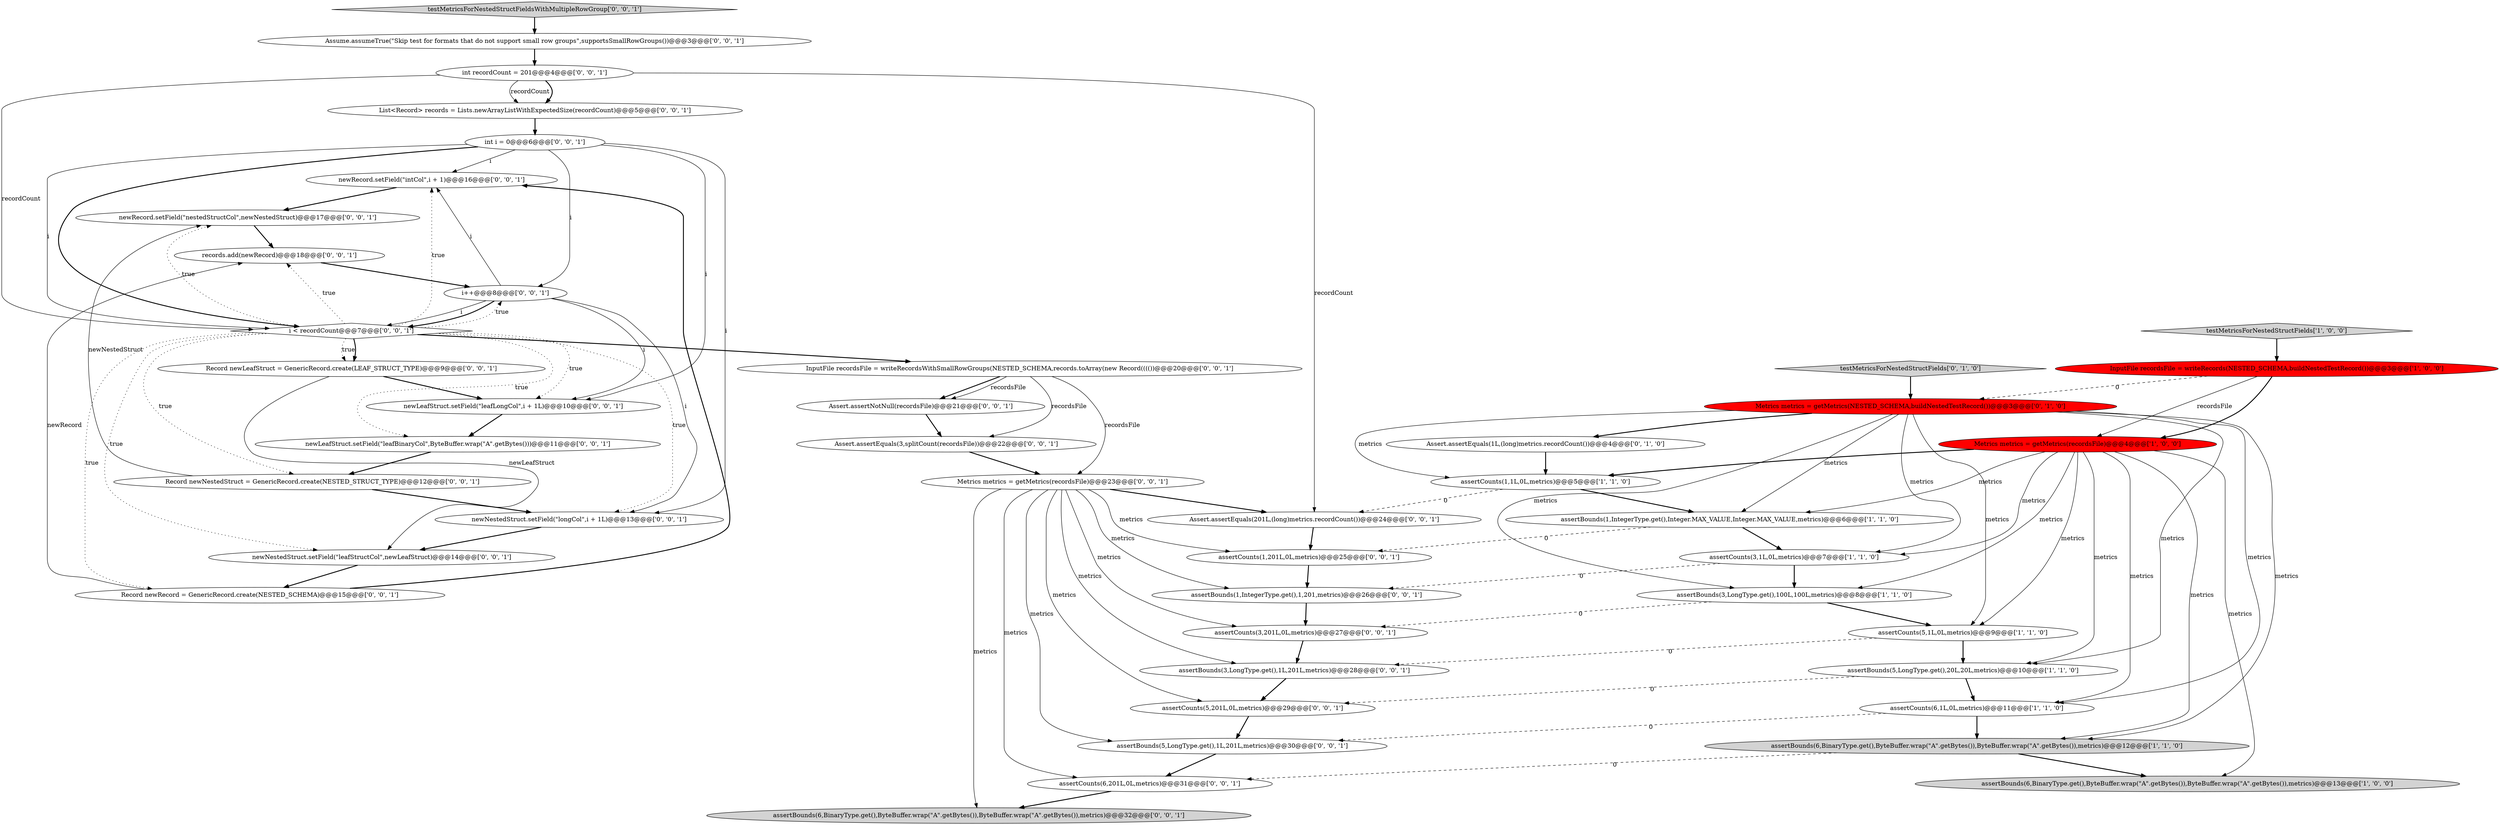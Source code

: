 digraph {
32 [style = filled, label = "newRecord.setField(\"intCol\",i + 1)@@@16@@@['0', '0', '1']", fillcolor = white, shape = ellipse image = "AAA0AAABBB3BBB"];
5 [style = filled, label = "assertBounds(6,BinaryType.get(),ByteBuffer.wrap(\"A\".getBytes()),ByteBuffer.wrap(\"A\".getBytes()),metrics)@@@13@@@['1', '0', '0']", fillcolor = lightgray, shape = ellipse image = "AAA0AAABBB1BBB"];
20 [style = filled, label = "assertBounds(3,LongType.get(),1L,201L,metrics)@@@28@@@['0', '0', '1']", fillcolor = white, shape = ellipse image = "AAA0AAABBB3BBB"];
17 [style = filled, label = "assertCounts(3,201L,0L,metrics)@@@27@@@['0', '0', '1']", fillcolor = white, shape = ellipse image = "AAA0AAABBB3BBB"];
23 [style = filled, label = "newLeafStruct.setField(\"leafLongCol\",i + 1L)@@@10@@@['0', '0', '1']", fillcolor = white, shape = ellipse image = "AAA0AAABBB3BBB"];
14 [style = filled, label = "Assert.assertEquals(1L,(long)metrics.recordCount())@@@4@@@['0', '1', '0']", fillcolor = white, shape = ellipse image = "AAA0AAABBB2BBB"];
42 [style = filled, label = "int recordCount = 201@@@4@@@['0', '0', '1']", fillcolor = white, shape = ellipse image = "AAA0AAABBB3BBB"];
8 [style = filled, label = "assertBounds(3,LongType.get(),100L,100L,metrics)@@@8@@@['1', '1', '0']", fillcolor = white, shape = ellipse image = "AAA0AAABBB1BBB"];
38 [style = filled, label = "newRecord.setField(\"nestedStructCol\",newNestedStruct)@@@17@@@['0', '0', '1']", fillcolor = white, shape = ellipse image = "AAA0AAABBB3BBB"];
24 [style = filled, label = "i++@@@8@@@['0', '0', '1']", fillcolor = white, shape = ellipse image = "AAA0AAABBB3BBB"];
16 [style = filled, label = "assertCounts(6,201L,0L,metrics)@@@31@@@['0', '0', '1']", fillcolor = white, shape = ellipse image = "AAA0AAABBB3BBB"];
6 [style = filled, label = "assertCounts(5,1L,0L,metrics)@@@9@@@['1', '1', '0']", fillcolor = white, shape = ellipse image = "AAA0AAABBB1BBB"];
33 [style = filled, label = "InputFile recordsFile = writeRecordsWithSmallRowGroups(NESTED_SCHEMA,records.toArray(new Record(((())@@@20@@@['0', '0', '1']", fillcolor = white, shape = ellipse image = "AAA0AAABBB3BBB"];
29 [style = filled, label = "List<Record> records = Lists.newArrayListWithExpectedSize(recordCount)@@@5@@@['0', '0', '1']", fillcolor = white, shape = ellipse image = "AAA0AAABBB3BBB"];
22 [style = filled, label = "i < recordCount@@@7@@@['0', '0', '1']", fillcolor = white, shape = diamond image = "AAA0AAABBB3BBB"];
37 [style = filled, label = "newLeafStruct.setField(\"leafBinaryCol\",ByteBuffer.wrap(\"A\".getBytes()))@@@11@@@['0', '0', '1']", fillcolor = white, shape = ellipse image = "AAA0AAABBB3BBB"];
4 [style = filled, label = "assertBounds(1,IntegerType.get(),Integer.MAX_VALUE,Integer.MAX_VALUE,metrics)@@@6@@@['1', '1', '0']", fillcolor = white, shape = ellipse image = "AAA0AAABBB1BBB"];
18 [style = filled, label = "Record newNestedStruct = GenericRecord.create(NESTED_STRUCT_TYPE)@@@12@@@['0', '0', '1']", fillcolor = white, shape = ellipse image = "AAA0AAABBB3BBB"];
15 [style = filled, label = "assertCounts(5,201L,0L,metrics)@@@29@@@['0', '0', '1']", fillcolor = white, shape = ellipse image = "AAA0AAABBB3BBB"];
35 [style = filled, label = "Record newLeafStruct = GenericRecord.create(LEAF_STRUCT_TYPE)@@@9@@@['0', '0', '1']", fillcolor = white, shape = ellipse image = "AAA0AAABBB3BBB"];
30 [style = filled, label = "testMetricsForNestedStructFieldsWithMultipleRowGroup['0', '0', '1']", fillcolor = lightgray, shape = diamond image = "AAA0AAABBB3BBB"];
10 [style = filled, label = "assertCounts(1,1L,0L,metrics)@@@5@@@['1', '1', '0']", fillcolor = white, shape = ellipse image = "AAA0AAABBB1BBB"];
25 [style = filled, label = "assertBounds(5,LongType.get(),1L,201L,metrics)@@@30@@@['0', '0', '1']", fillcolor = white, shape = ellipse image = "AAA0AAABBB3BBB"];
41 [style = filled, label = "newNestedStruct.setField(\"longCol\",i + 1L)@@@13@@@['0', '0', '1']", fillcolor = white, shape = ellipse image = "AAA0AAABBB3BBB"];
0 [style = filled, label = "InputFile recordsFile = writeRecords(NESTED_SCHEMA,buildNestedTestRecord())@@@3@@@['1', '0', '0']", fillcolor = red, shape = ellipse image = "AAA1AAABBB1BBB"];
44 [style = filled, label = "assertCounts(1,201L,0L,metrics)@@@25@@@['0', '0', '1']", fillcolor = white, shape = ellipse image = "AAA0AAABBB3BBB"];
11 [style = filled, label = "assertCounts(6,1L,0L,metrics)@@@11@@@['1', '1', '0']", fillcolor = white, shape = ellipse image = "AAA0AAABBB1BBB"];
36 [style = filled, label = "assertBounds(6,BinaryType.get(),ByteBuffer.wrap(\"A\".getBytes()),ByteBuffer.wrap(\"A\".getBytes()),metrics)@@@32@@@['0', '0', '1']", fillcolor = lightgray, shape = ellipse image = "AAA0AAABBB3BBB"];
19 [style = filled, label = "Record newRecord = GenericRecord.create(NESTED_SCHEMA)@@@15@@@['0', '0', '1']", fillcolor = white, shape = ellipse image = "AAA0AAABBB3BBB"];
7 [style = filled, label = "assertBounds(5,LongType.get(),20L,20L,metrics)@@@10@@@['1', '1', '0']", fillcolor = white, shape = ellipse image = "AAA0AAABBB1BBB"];
13 [style = filled, label = "testMetricsForNestedStructFields['0', '1', '0']", fillcolor = lightgray, shape = diamond image = "AAA0AAABBB2BBB"];
40 [style = filled, label = "records.add(newRecord)@@@18@@@['0', '0', '1']", fillcolor = white, shape = ellipse image = "AAA0AAABBB3BBB"];
43 [style = filled, label = "Assert.assertNotNull(recordsFile)@@@21@@@['0', '0', '1']", fillcolor = white, shape = ellipse image = "AAA0AAABBB3BBB"];
27 [style = filled, label = "newNestedStruct.setField(\"leafStructCol\",newLeafStruct)@@@14@@@['0', '0', '1']", fillcolor = white, shape = ellipse image = "AAA0AAABBB3BBB"];
26 [style = filled, label = "Assume.assumeTrue(\"Skip test for formats that do not support small row groups\",supportsSmallRowGroups())@@@3@@@['0', '0', '1']", fillcolor = white, shape = ellipse image = "AAA0AAABBB3BBB"];
9 [style = filled, label = "assertCounts(3,1L,0L,metrics)@@@7@@@['1', '1', '0']", fillcolor = white, shape = ellipse image = "AAA0AAABBB1BBB"];
12 [style = filled, label = "Metrics metrics = getMetrics(NESTED_SCHEMA,buildNestedTestRecord())@@@3@@@['0', '1', '0']", fillcolor = red, shape = ellipse image = "AAA1AAABBB2BBB"];
28 [style = filled, label = "Metrics metrics = getMetrics(recordsFile)@@@23@@@['0', '0', '1']", fillcolor = white, shape = ellipse image = "AAA0AAABBB3BBB"];
31 [style = filled, label = "Assert.assertEquals(201L,(long)metrics.recordCount())@@@24@@@['0', '0', '1']", fillcolor = white, shape = ellipse image = "AAA0AAABBB3BBB"];
1 [style = filled, label = "assertBounds(6,BinaryType.get(),ByteBuffer.wrap(\"A\".getBytes()),ByteBuffer.wrap(\"A\".getBytes()),metrics)@@@12@@@['1', '1', '0']", fillcolor = lightgray, shape = ellipse image = "AAA0AAABBB1BBB"];
3 [style = filled, label = "testMetricsForNestedStructFields['1', '0', '0']", fillcolor = lightgray, shape = diamond image = "AAA0AAABBB1BBB"];
39 [style = filled, label = "assertBounds(1,IntegerType.get(),1,201,metrics)@@@26@@@['0', '0', '1']", fillcolor = white, shape = ellipse image = "AAA0AAABBB3BBB"];
2 [style = filled, label = "Metrics metrics = getMetrics(recordsFile)@@@4@@@['1', '0', '0']", fillcolor = red, shape = ellipse image = "AAA1AAABBB1BBB"];
34 [style = filled, label = "Assert.assertEquals(3,splitCount(recordsFile))@@@22@@@['0', '0', '1']", fillcolor = white, shape = ellipse image = "AAA0AAABBB3BBB"];
21 [style = filled, label = "int i = 0@@@6@@@['0', '0', '1']", fillcolor = white, shape = ellipse image = "AAA0AAABBB3BBB"];
1->5 [style = bold, label=""];
9->39 [style = dashed, label="0"];
21->41 [style = solid, label="i"];
15->25 [style = bold, label=""];
2->11 [style = solid, label="metrics"];
8->6 [style = bold, label=""];
42->29 [style = bold, label=""];
24->22 [style = solid, label="i"];
35->23 [style = bold, label=""];
42->31 [style = solid, label="recordCount"];
22->38 [style = dotted, label="true"];
12->6 [style = solid, label="metrics"];
28->44 [style = solid, label="metrics"];
7->15 [style = dashed, label="0"];
40->24 [style = bold, label=""];
12->8 [style = solid, label="metrics"];
2->1 [style = solid, label="metrics"];
22->35 [style = dotted, label="true"];
27->19 [style = bold, label=""];
20->15 [style = bold, label=""];
42->29 [style = solid, label="recordCount"];
17->20 [style = bold, label=""];
12->9 [style = solid, label="metrics"];
26->42 [style = bold, label=""];
22->33 [style = bold, label=""];
28->16 [style = solid, label="metrics"];
7->11 [style = bold, label=""];
22->19 [style = dotted, label="true"];
12->7 [style = solid, label="metrics"];
22->23 [style = dotted, label="true"];
6->20 [style = dashed, label="0"];
2->7 [style = solid, label="metrics"];
30->26 [style = bold, label=""];
10->31 [style = dashed, label="0"];
33->34 [style = solid, label="recordsFile"];
14->10 [style = bold, label=""];
22->24 [style = dotted, label="true"];
12->11 [style = solid, label="metrics"];
0->12 [style = dashed, label="0"];
9->8 [style = bold, label=""];
3->0 [style = bold, label=""];
24->41 [style = solid, label="i"];
13->12 [style = bold, label=""];
23->37 [style = bold, label=""];
18->38 [style = solid, label="newNestedStruct"];
12->10 [style = solid, label="metrics"];
28->15 [style = solid, label="metrics"];
21->22 [style = bold, label=""];
12->1 [style = solid, label="metrics"];
2->4 [style = solid, label="metrics"];
12->14 [style = bold, label=""];
18->41 [style = bold, label=""];
6->7 [style = bold, label=""];
22->32 [style = dotted, label="true"];
43->34 [style = bold, label=""];
28->17 [style = solid, label="metrics"];
4->44 [style = dashed, label="0"];
21->32 [style = solid, label="i"];
4->9 [style = bold, label=""];
16->36 [style = bold, label=""];
2->6 [style = solid, label="metrics"];
0->2 [style = solid, label="recordsFile"];
41->27 [style = bold, label=""];
22->18 [style = dotted, label="true"];
33->28 [style = solid, label="recordsFile"];
28->31 [style = bold, label=""];
12->4 [style = solid, label="metrics"];
22->37 [style = dotted, label="true"];
2->5 [style = solid, label="metrics"];
28->20 [style = solid, label="metrics"];
2->10 [style = bold, label=""];
25->16 [style = bold, label=""];
29->21 [style = bold, label=""];
35->27 [style = solid, label="newLeafStruct"];
34->28 [style = bold, label=""];
28->25 [style = solid, label="metrics"];
24->32 [style = solid, label="i"];
19->32 [style = bold, label=""];
28->39 [style = solid, label="metrics"];
31->44 [style = bold, label=""];
39->17 [style = bold, label=""];
22->41 [style = dotted, label="true"];
28->36 [style = solid, label="metrics"];
33->43 [style = bold, label=""];
22->27 [style = dotted, label="true"];
11->25 [style = dashed, label="0"];
19->40 [style = solid, label="newRecord"];
8->17 [style = dashed, label="0"];
42->22 [style = solid, label="recordCount"];
21->22 [style = solid, label="i"];
22->35 [style = bold, label=""];
38->40 [style = bold, label=""];
24->23 [style = solid, label="i"];
11->1 [style = bold, label=""];
0->2 [style = bold, label=""];
2->9 [style = solid, label="metrics"];
21->24 [style = solid, label="i"];
22->40 [style = dotted, label="true"];
33->43 [style = solid, label="recordsFile"];
24->22 [style = bold, label=""];
44->39 [style = bold, label=""];
32->38 [style = bold, label=""];
1->16 [style = dashed, label="0"];
10->4 [style = bold, label=""];
37->18 [style = bold, label=""];
21->23 [style = solid, label="i"];
2->8 [style = solid, label="metrics"];
}
